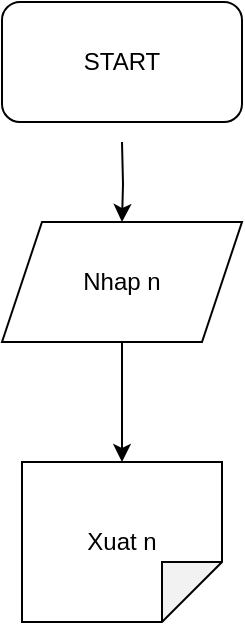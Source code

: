 <mxfile version="22.0.8" type="github">
  <diagram id="C5RBs43oDa-KdzZeNtuy" name="Page-1">
    <mxGraphModel dx="541" dy="373" grid="1" gridSize="10" guides="1" tooltips="1" connect="1" arrows="1" fold="1" page="1" pageScale="1" pageWidth="827" pageHeight="1169" math="0" shadow="0">
      <root>
        <mxCell id="WIyWlLk6GJQsqaUBKTNV-0" />
        <mxCell id="WIyWlLk6GJQsqaUBKTNV-1" parent="WIyWlLk6GJQsqaUBKTNV-0" />
        <mxCell id="tniMdDykznSdDNovfLTg-2" style="edgeStyle=orthogonalEdgeStyle;rounded=0;orthogonalLoop=1;jettySize=auto;html=1;exitX=0.5;exitY=1;exitDx=0;exitDy=0;" edge="1" parent="WIyWlLk6GJQsqaUBKTNV-1" target="tniMdDykznSdDNovfLTg-1">
          <mxGeometry relative="1" as="geometry">
            <mxPoint x="60" y="130" as="sourcePoint" />
          </mxGeometry>
        </mxCell>
        <mxCell id="tniMdDykznSdDNovfLTg-6" style="edgeStyle=orthogonalEdgeStyle;rounded=0;orthogonalLoop=1;jettySize=auto;html=1;exitX=0.5;exitY=1;exitDx=0;exitDy=0;" edge="1" parent="WIyWlLk6GJQsqaUBKTNV-1" source="tniMdDykznSdDNovfLTg-1" target="tniMdDykznSdDNovfLTg-5">
          <mxGeometry relative="1" as="geometry" />
        </mxCell>
        <mxCell id="tniMdDykznSdDNovfLTg-1" value="Nhap n" style="shape=parallelogram;perimeter=parallelogramPerimeter;whiteSpace=wrap;html=1;fixedSize=1;" vertex="1" parent="WIyWlLk6GJQsqaUBKTNV-1">
          <mxGeometry y="170" width="120" height="60" as="geometry" />
        </mxCell>
        <mxCell id="tniMdDykznSdDNovfLTg-5" value="Xuat n" style="shape=note;whiteSpace=wrap;html=1;backgroundOutline=1;darkOpacity=0.05;rotation=90;horizontal=0;" vertex="1" parent="WIyWlLk6GJQsqaUBKTNV-1">
          <mxGeometry x="20" y="280" width="80" height="100" as="geometry" />
        </mxCell>
        <mxCell id="tniMdDykznSdDNovfLTg-7" value="START" style="rounded=1;whiteSpace=wrap;html=1;" vertex="1" parent="WIyWlLk6GJQsqaUBKTNV-1">
          <mxGeometry y="60" width="120" height="60" as="geometry" />
        </mxCell>
      </root>
    </mxGraphModel>
  </diagram>
</mxfile>

